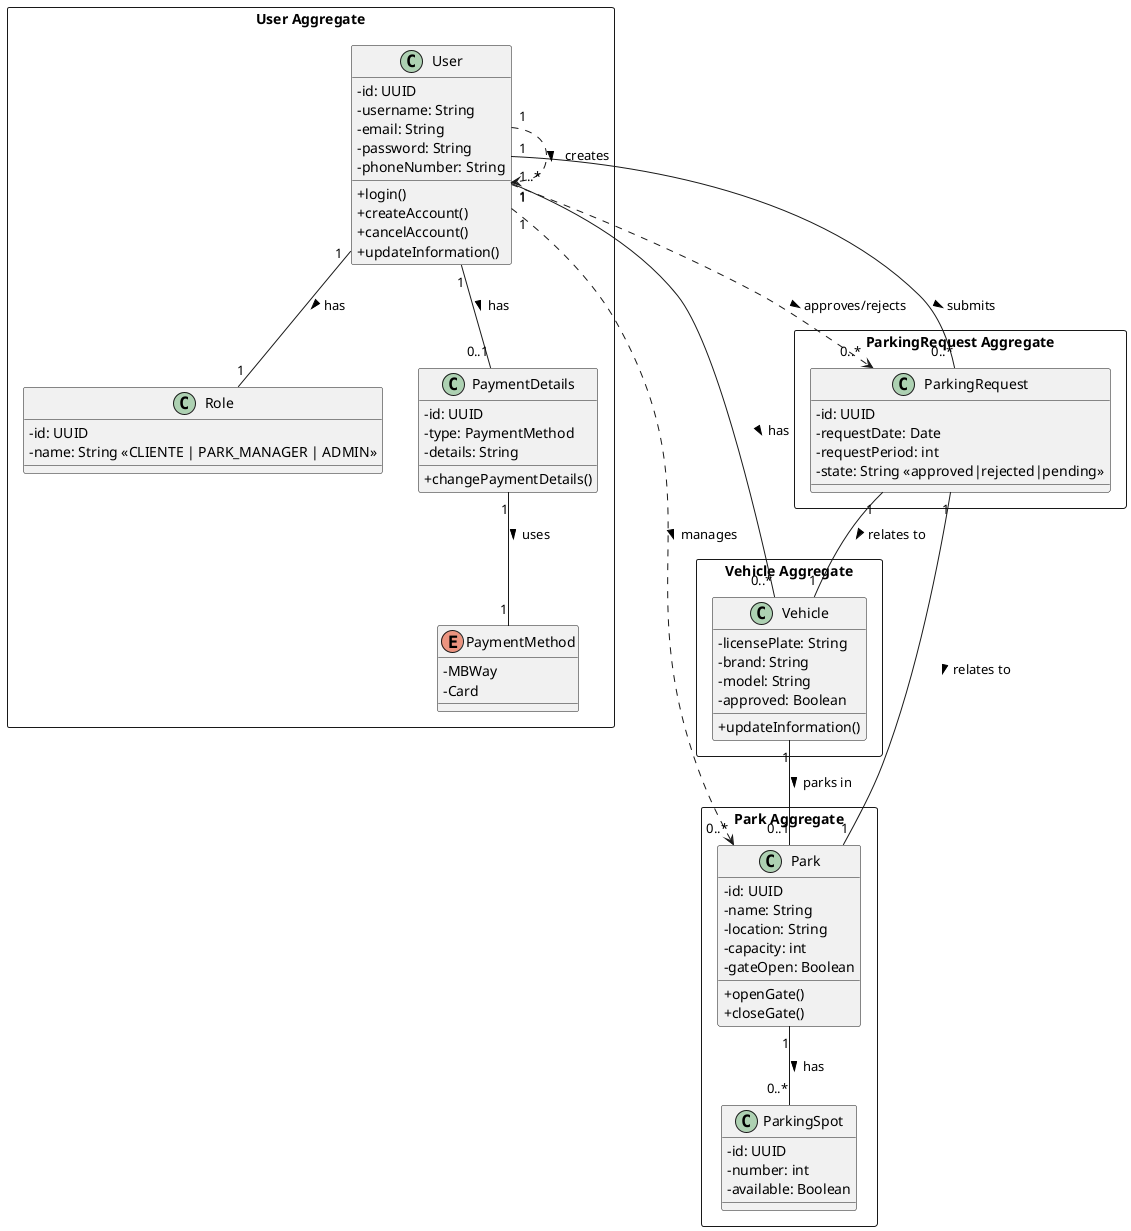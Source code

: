 @startuml
skinparam classAttributeIconSize 0

rectangle "User Aggregate" {
  class User {
    -id: UUID
    -username: String
    -email: String
    -password: String
    -phoneNumber: String
    +login()
    +createAccount()
    +cancelAccount()
    +updateInformation()
  }

  class Role {
    -id: UUID
    -name: String <<CLIENTE | PARK_MANAGER | ADMIN>>
  }

  class PaymentDetails {
    -id: UUID
    -type: PaymentMethod
    -details: String
    +changePaymentDetails()
  }

  enum PaymentMethod {
    - MBWay
    - Card
  }

}

rectangle "Vehicle Aggregate" {
  class Vehicle {
    -licensePlate: String
    -brand: String
    -model: String
    -approved: Boolean
    +updateInformation()
  }
}


rectangle "Park Aggregate" {
  class Park {
    -id: UUID
    -name: String
    -location: String
    -capacity: int
    -gateOpen: Boolean
    +openGate()
    +closeGate()
  }

class ParkingSpot {
    -id: UUID
    -number: int
    -available: Boolean
  }
}

rectangle "ParkingRequest Aggregate" {
  class ParkingRequest {
    -id: UUID
    -requestDate: Date
    -requestPeriod: int
    -state: String <<approved|rejected|pending>>
  }
}

' Relações
User "1" -- "1" Role : has >
User "1" -- "0..*" Vehicle : has >
User "1" -- "0..1" PaymentDetails : has >
PaymentDetails "1" -- "1" PaymentMethod : uses >
User "1" -- "0..*" ParkingRequest : submits >
Vehicle "1" -- "0..1" Park : parks in >

ParkingRequest "1" -- "1" Vehicle : relates to >
ParkingRequest "1" -- "1" Park : relates to >

Park "1" -- "0..*" ParkingSpot : has >

User "1" ..> "0..*" Park : manages >
User "1" ..> "0..*" ParkingRequest : approves/rejects >
User "1" ..> "1..*" User : creates >
@enduml
